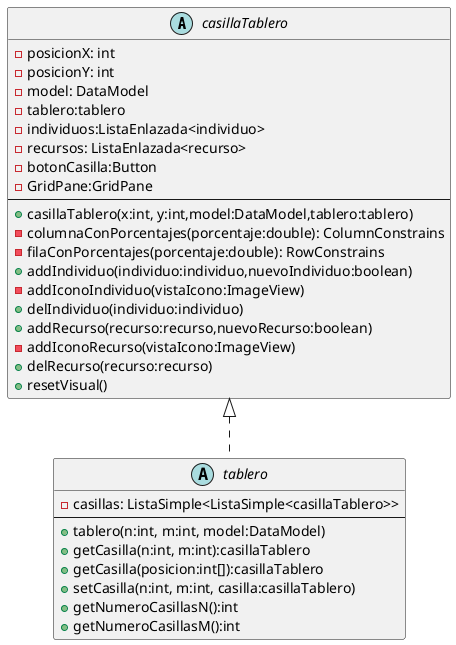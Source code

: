 @startuml
'https://plantuml.com/use-case-diagram

abstract class casillaTablero {
    - posicionX: int
    - posicionY: int
    - model: DataModel
    - tablero:tablero
    - individuos:ListaEnlazada<individuo>
    - recursos: ListaEnlazada<recurso>
    - botonCasilla:Button
    - GridPane:GridPane
    --
    + casillaTablero(x:int, y:int,model:DataModel,tablero:tablero)
    - columnaConPorcentajes(porcentaje:double): ColumnConstrains
    - filaConPorcentajes(porcentaje:double): RowConstrains
    + addIndividuo(individuo:individuo,nuevoIndividuo:boolean)
    - addIconoIndividuo(vistaIcono:ImageView)
    + delIndividuo(individuo:individuo)
    + addRecurso(recurso:recurso,nuevoRecurso:boolean)
    - addIconoRecurso(vistaIcono:ImageView)
    + delRecurso(recurso:recurso)
    + resetVisual()
}
abstract class tablero implements casillaTablero{
    - casillas: ListaSimple<ListaSimple<casillaTablero>>
    --
    + tablero(n:int, m:int, model:DataModel)
    + getCasilla(n:int, m:int):casillaTablero
    + getCasilla(posicion:int[]):casillaTablero
    + setCasilla(n:int, m:int, casilla:casillaTablero)
    + getNumeroCasillasN():int
    + getNumeroCasillasM():int
}
@enduml